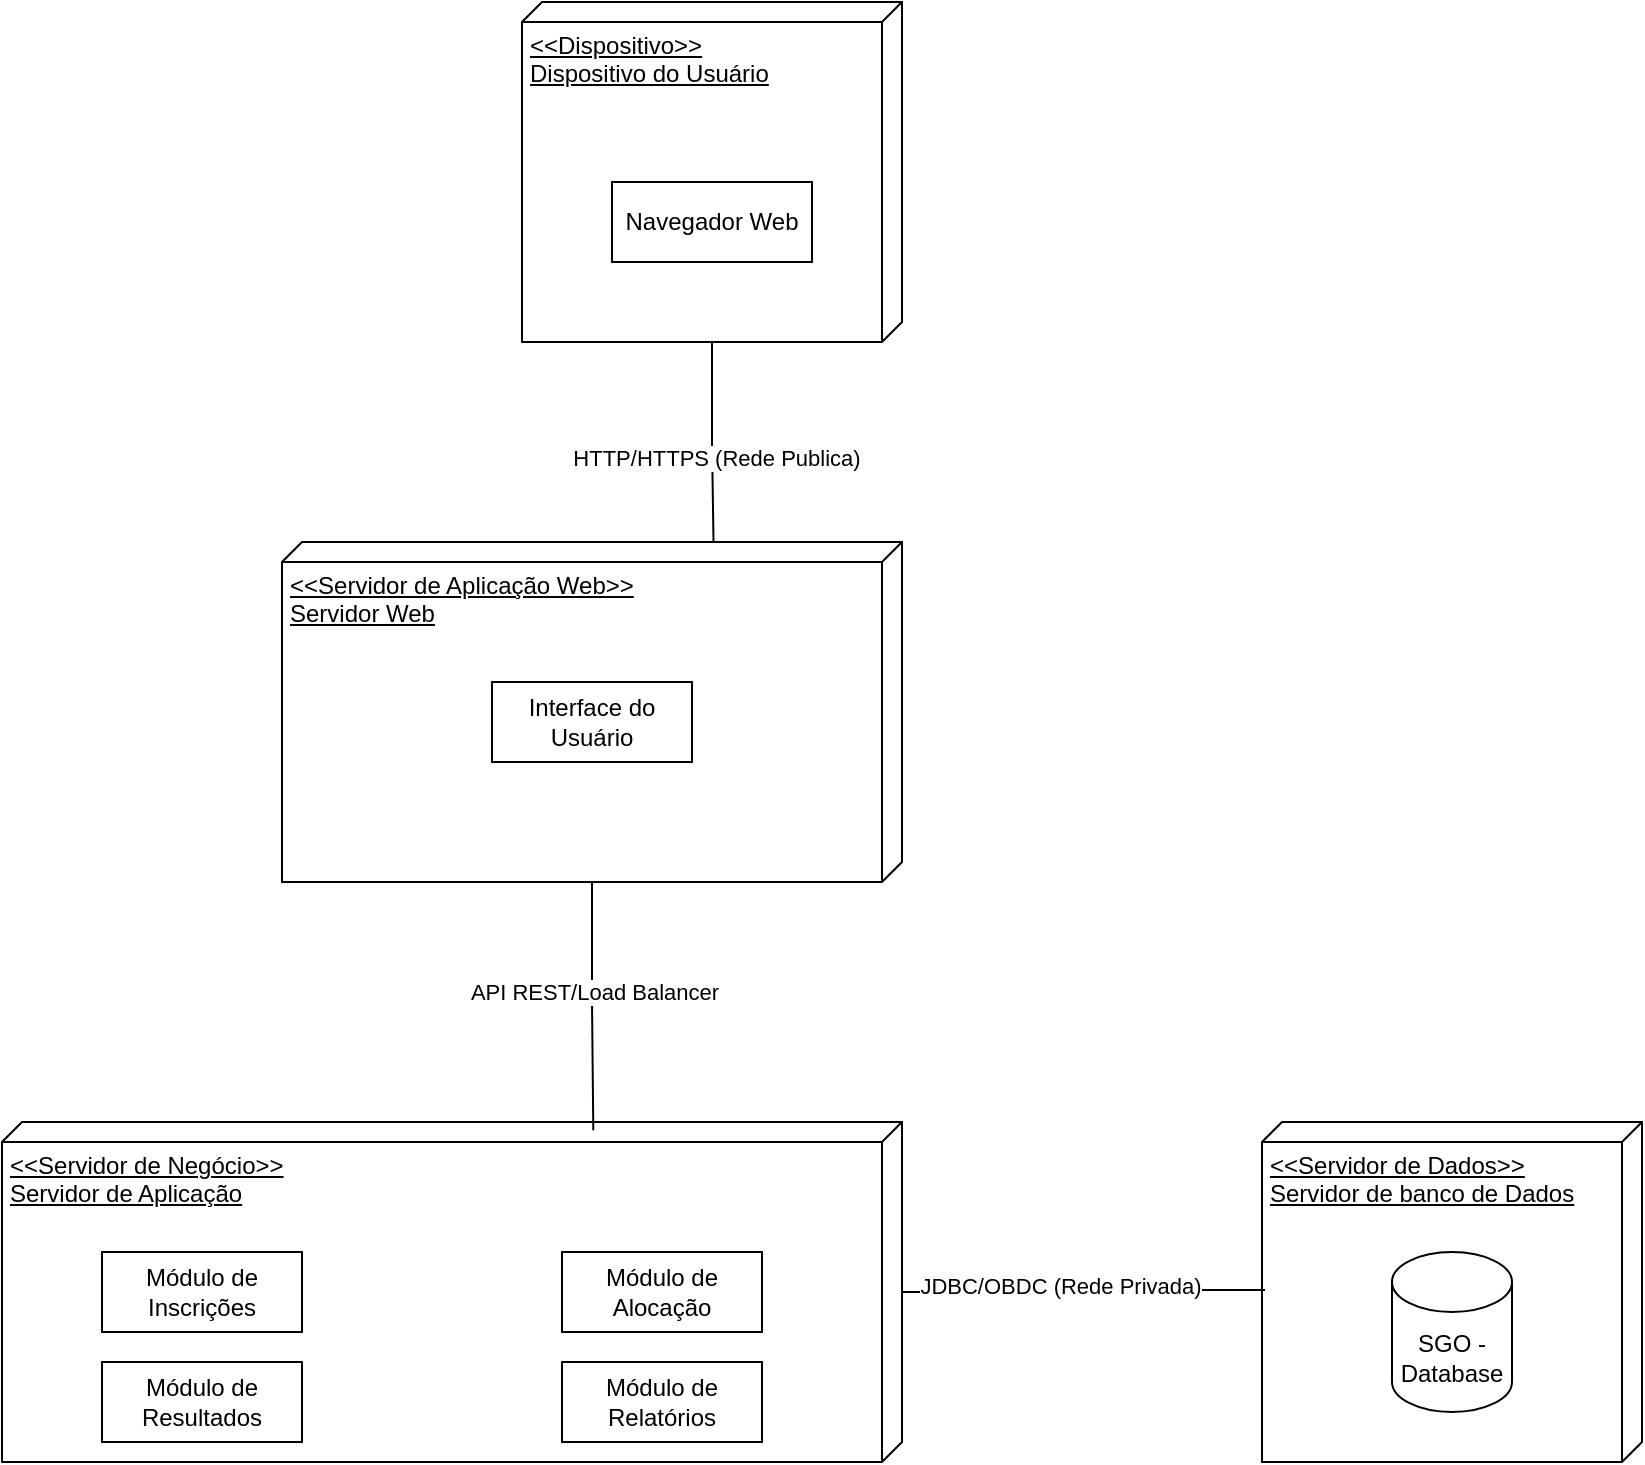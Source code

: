 <mxfile version="28.2.7">
  <diagram name="Página-1" id="-WvQTtgj3mwJqE1qRFFZ">
    <mxGraphModel dx="728" dy="817" grid="1" gridSize="10" guides="1" tooltips="1" connect="1" arrows="1" fold="1" page="1" pageScale="1" pageWidth="827" pageHeight="1169" math="0" shadow="0">
      <root>
        <mxCell id="0" />
        <mxCell id="1" parent="0" />
        <mxCell id="udtHZClJvaYIcNbsqlSm-121" value="&amp;lt;&amp;lt;Dispositivo&amp;gt;&amp;gt;&lt;div&gt;Dispositivo do Usuário&lt;/div&gt;" style="verticalAlign=top;align=left;spacingTop=8;spacingLeft=2;spacingRight=12;shape=cube;size=10;direction=south;fontStyle=4;html=1;whiteSpace=wrap;" vertex="1" parent="1">
          <mxGeometry x="1010" y="400" width="190" height="170" as="geometry" />
        </mxCell>
        <mxCell id="udtHZClJvaYIcNbsqlSm-122" value="&amp;lt;&amp;lt;Servidor de Aplicação Web&amp;gt;&amp;gt;&lt;div&gt;Servidor Web&lt;/div&gt;&lt;div&gt;&lt;br&gt;&lt;/div&gt;&lt;div&gt;&lt;br&gt;&lt;/div&gt;" style="verticalAlign=top;align=left;spacingTop=8;spacingLeft=2;spacingRight=12;shape=cube;size=10;direction=south;fontStyle=4;html=1;whiteSpace=wrap;" vertex="1" parent="1">
          <mxGeometry x="890" y="670" width="310" height="170" as="geometry" />
        </mxCell>
        <mxCell id="udtHZClJvaYIcNbsqlSm-123" value="&amp;lt;&amp;lt;Servidor de Negócio&amp;gt;&amp;gt;&lt;div&gt;Servidor de Aplicação&lt;/div&gt;" style="verticalAlign=top;align=left;spacingTop=8;spacingLeft=2;spacingRight=12;shape=cube;size=10;direction=south;fontStyle=4;html=1;whiteSpace=wrap;" vertex="1" parent="1">
          <mxGeometry x="750" y="960" width="450" height="170" as="geometry" />
        </mxCell>
        <mxCell id="udtHZClJvaYIcNbsqlSm-124" value="&amp;lt;&amp;lt;Servidor de Dados&amp;gt;&amp;gt;&lt;br&gt;&lt;div&gt;Servidor de banco de Dados&lt;/div&gt;&lt;div&gt;&lt;br&gt;&lt;/div&gt;" style="verticalAlign=top;align=left;spacingTop=8;spacingLeft=2;spacingRight=12;shape=cube;size=10;direction=south;fontStyle=4;html=1;whiteSpace=wrap;" vertex="1" parent="1">
          <mxGeometry x="1380" y="960" width="190" height="170" as="geometry" />
        </mxCell>
        <mxCell id="udtHZClJvaYIcNbsqlSm-125" value="Navegador Web" style="whiteSpace=wrap;html=1;align=center;" vertex="1" parent="1">
          <mxGeometry x="1055" y="490" width="100" height="40" as="geometry" />
        </mxCell>
        <mxCell id="udtHZClJvaYIcNbsqlSm-126" value="Interface do Usuário" style="whiteSpace=wrap;html=1;align=center;" vertex="1" parent="1">
          <mxGeometry x="995" y="740" width="100" height="40" as="geometry" />
        </mxCell>
        <mxCell id="udtHZClJvaYIcNbsqlSm-127" value="Módulo de Inscrições&lt;span style=&quot;color: rgba(0, 0, 0, 0); font-family: monospace; font-size: 0px; text-align: start; text-wrap-mode: nowrap;&quot;&gt;%3CmxGraphModel%3E%3Croot%3E%3CmxCell%20id%3D%220%22%2F%3E%3CmxCell%20id%3D%221%22%20parent%3D%220%22%2F%3E%3CmxCell%20id%3D%222%22%20value%3D%22Navegador%20Web%22%20style%3D%22whiteSpace%3Dwrap%3Bhtml%3D1%3Balign%3Dcenter%3B%22%20vertex%3D%221%22%20parent%3D%221%22%3E%3CmxGeometry%20x%3D%221055%22%20y%3D%22490%22%20width%3D%22100%22%20height%3D%2240%22%20as%3D%22geometry%22%2F%3E%3C%2FmxCell%3E%3C%2Froot%3E%3C%2FmxGraphModel%3E&lt;/span&gt;" style="whiteSpace=wrap;html=1;align=center;" vertex="1" parent="1">
          <mxGeometry x="800" y="1025" width="100" height="40" as="geometry" />
        </mxCell>
        <mxCell id="udtHZClJvaYIcNbsqlSm-128" value="Módulo de Resultados" style="whiteSpace=wrap;html=1;align=center;" vertex="1" parent="1">
          <mxGeometry x="800" y="1080" width="100" height="40" as="geometry" />
        </mxCell>
        <mxCell id="udtHZClJvaYIcNbsqlSm-129" value="Módulo de Alocação" style="whiteSpace=wrap;html=1;align=center;" vertex="1" parent="1">
          <mxGeometry x="1030" y="1025" width="100" height="40" as="geometry" />
        </mxCell>
        <mxCell id="udtHZClJvaYIcNbsqlSm-130" value="Módulo de Relatórios" style="whiteSpace=wrap;html=1;align=center;" vertex="1" parent="1">
          <mxGeometry x="1030" y="1080" width="100" height="40" as="geometry" />
        </mxCell>
        <mxCell id="udtHZClJvaYIcNbsqlSm-131" value="SGO - Database" style="shape=cylinder3;whiteSpace=wrap;html=1;boundedLbl=1;backgroundOutline=1;size=15;" vertex="1" parent="1">
          <mxGeometry x="1445" y="1025" width="60" height="80" as="geometry" />
        </mxCell>
        <mxCell id="udtHZClJvaYIcNbsqlSm-132" style="edgeStyle=orthogonalEdgeStyle;rounded=0;orthogonalLoop=1;jettySize=auto;html=1;entryX=0.002;entryY=0.304;entryDx=0;entryDy=0;entryPerimeter=0;endArrow=none;endFill=0;" edge="1" parent="1" source="udtHZClJvaYIcNbsqlSm-121" target="udtHZClJvaYIcNbsqlSm-122">
          <mxGeometry relative="1" as="geometry" />
        </mxCell>
        <mxCell id="udtHZClJvaYIcNbsqlSm-133" value="HTTP/HTTPS (Rede Publica)" style="edgeLabel;html=1;align=center;verticalAlign=middle;resizable=0;points=[];" vertex="1" connectable="0" parent="udtHZClJvaYIcNbsqlSm-132">
          <mxGeometry x="0.167" y="1" relative="1" as="geometry">
            <mxPoint as="offset" />
          </mxGeometry>
        </mxCell>
        <mxCell id="udtHZClJvaYIcNbsqlSm-134" style="edgeStyle=orthogonalEdgeStyle;rounded=0;orthogonalLoop=1;jettySize=auto;html=1;entryX=0.024;entryY=0.343;entryDx=0;entryDy=0;entryPerimeter=0;endArrow=none;endFill=0;" edge="1" parent="1" source="udtHZClJvaYIcNbsqlSm-122" target="udtHZClJvaYIcNbsqlSm-123">
          <mxGeometry relative="1" as="geometry" />
        </mxCell>
        <mxCell id="udtHZClJvaYIcNbsqlSm-135" value="API REST/Load Balancer" style="edgeLabel;html=1;align=center;verticalAlign=middle;resizable=0;points=[];" vertex="1" connectable="0" parent="udtHZClJvaYIcNbsqlSm-134">
          <mxGeometry x="-0.125" y="1" relative="1" as="geometry">
            <mxPoint as="offset" />
          </mxGeometry>
        </mxCell>
        <mxCell id="udtHZClJvaYIcNbsqlSm-136" style="edgeStyle=orthogonalEdgeStyle;rounded=0;orthogonalLoop=1;jettySize=auto;html=1;entryX=0.494;entryY=0.992;entryDx=0;entryDy=0;entryPerimeter=0;endArrow=none;endFill=0;" edge="1" parent="1" source="udtHZClJvaYIcNbsqlSm-123" target="udtHZClJvaYIcNbsqlSm-124">
          <mxGeometry relative="1" as="geometry" />
        </mxCell>
        <mxCell id="udtHZClJvaYIcNbsqlSm-137" value="JDBC/OBDC (Rede Privada)" style="edgeLabel;html=1;align=center;verticalAlign=middle;resizable=0;points=[];" vertex="1" connectable="0" parent="udtHZClJvaYIcNbsqlSm-136">
          <mxGeometry x="-0.142" y="3" relative="1" as="geometry">
            <mxPoint as="offset" />
          </mxGeometry>
        </mxCell>
      </root>
    </mxGraphModel>
  </diagram>
</mxfile>
